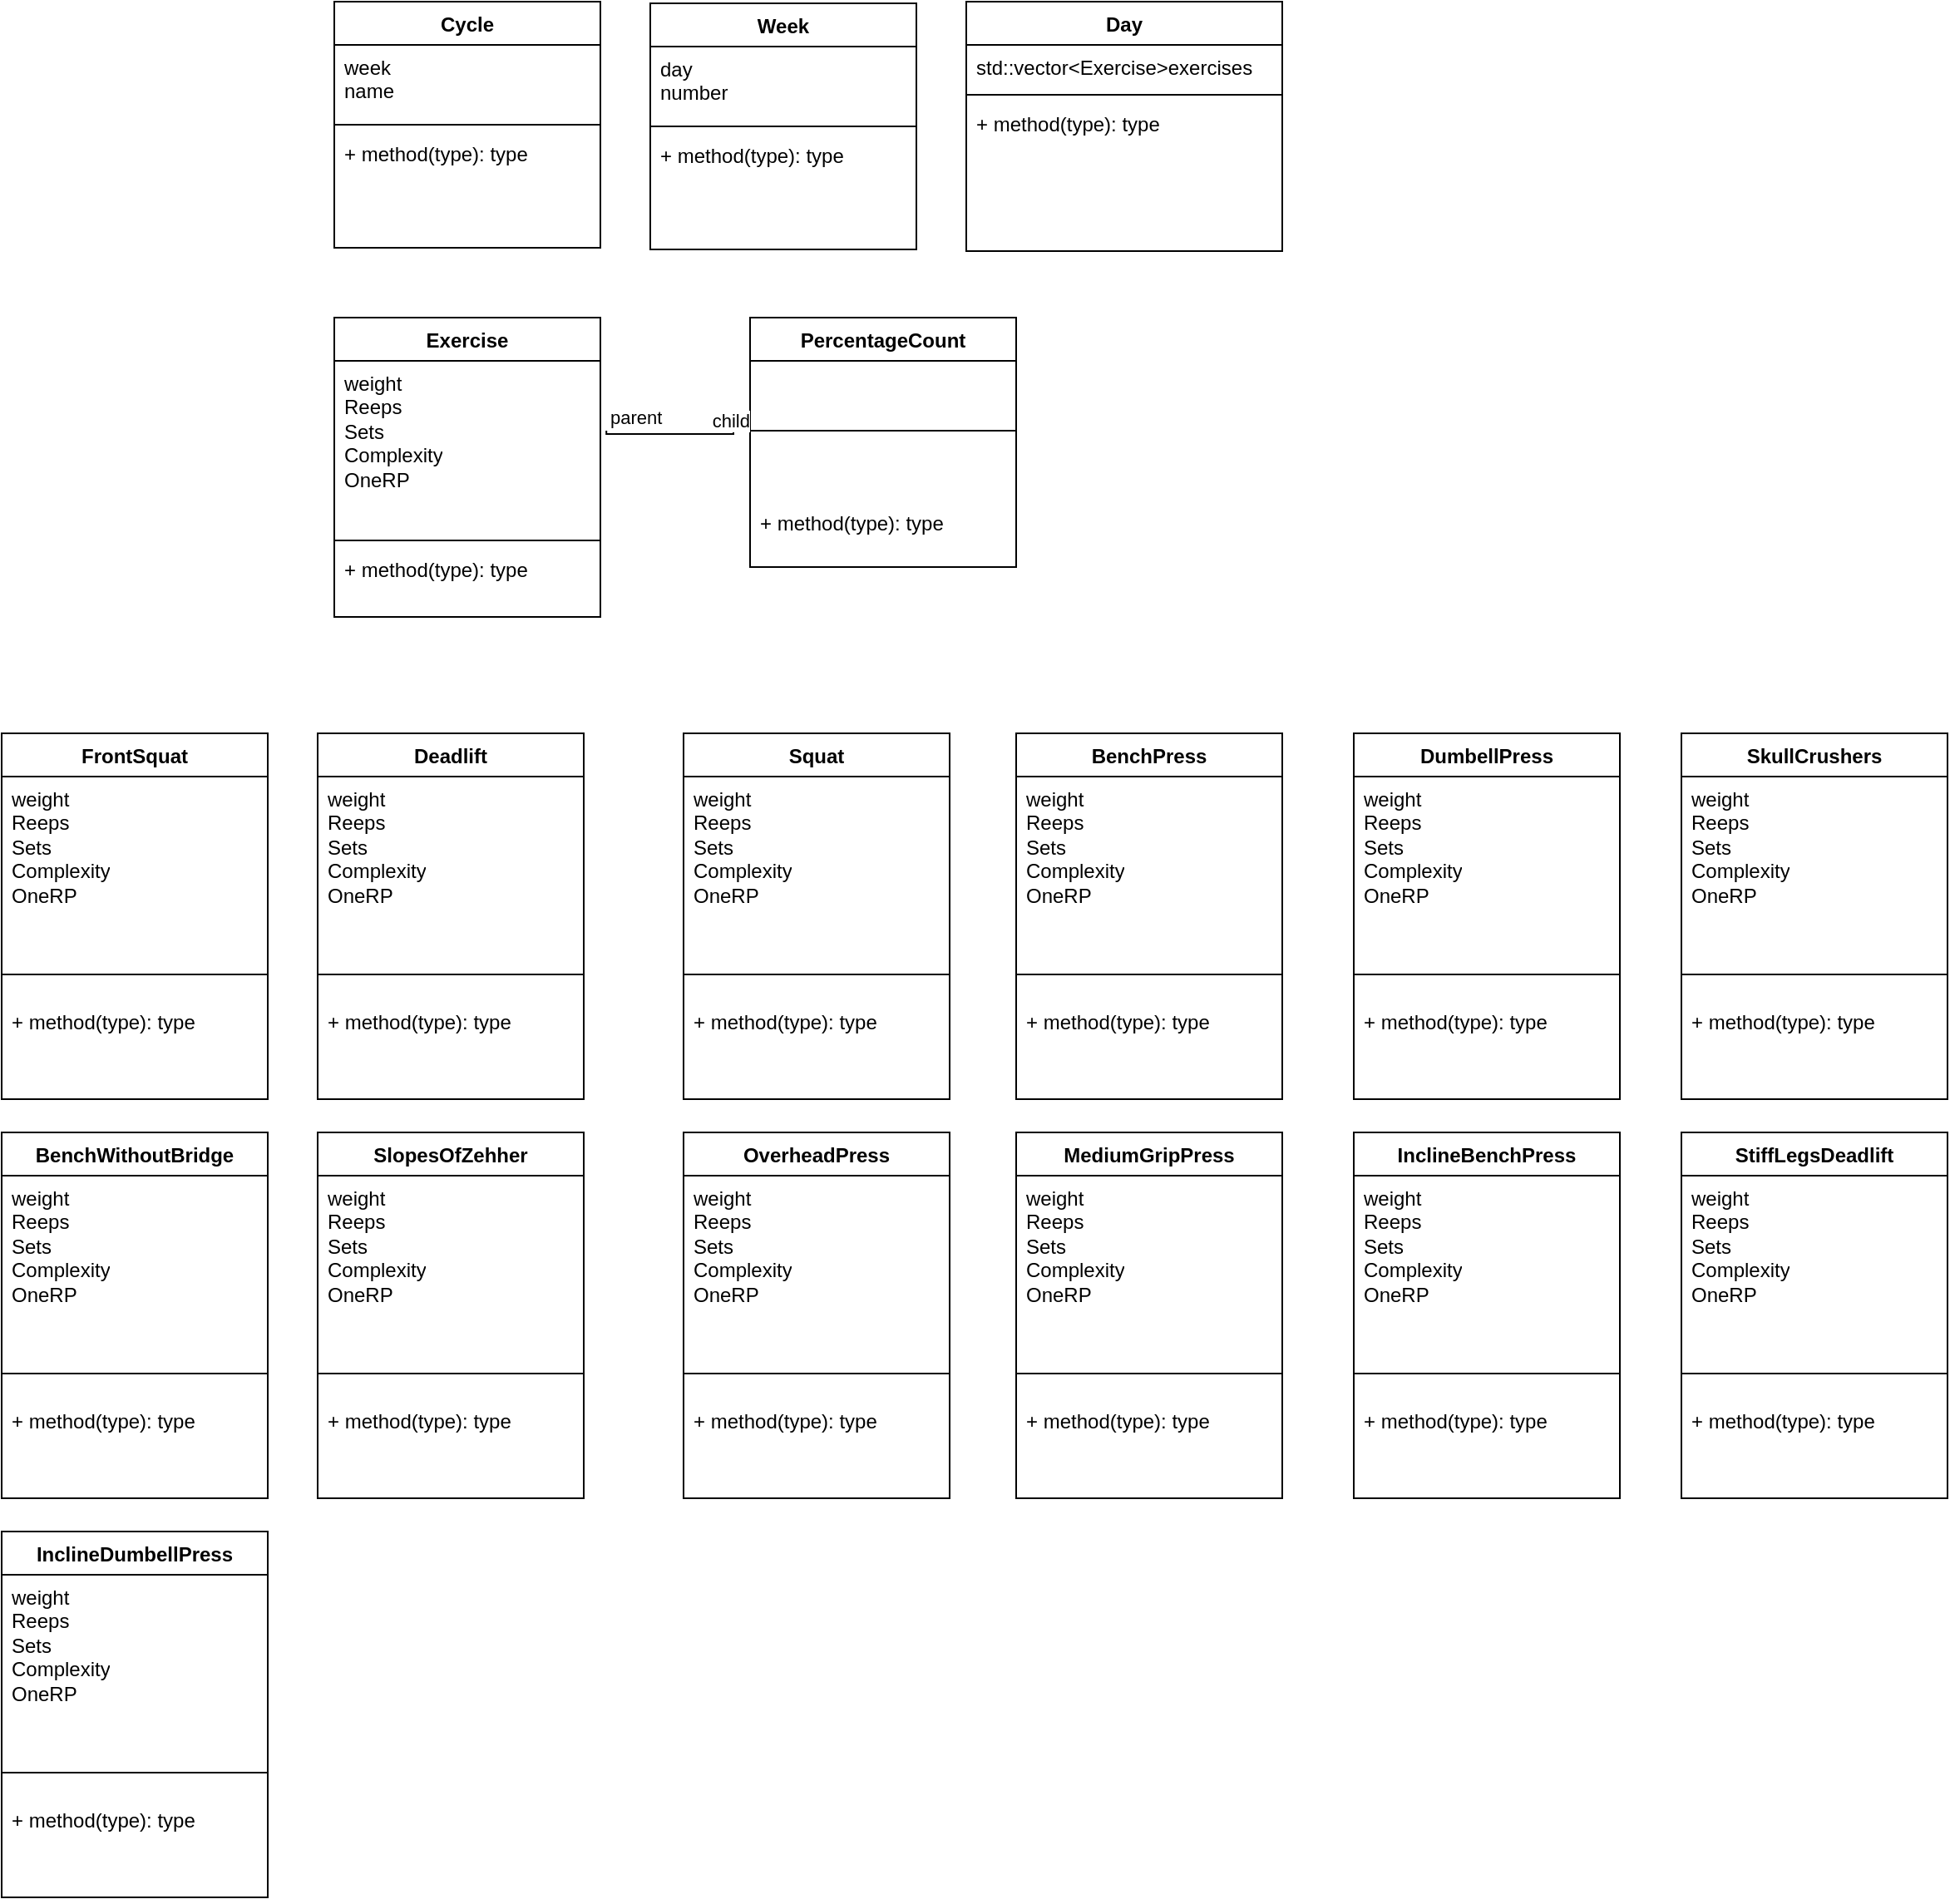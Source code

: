 <mxfile version="24.2.2" type="github">
  <diagram name="Страница — 1" id="YA5vIW9l-9I8oXWnI1cK">
    <mxGraphModel dx="3094" dy="861" grid="1" gridSize="10" guides="1" tooltips="1" connect="1" arrows="1" fold="1" page="1" pageScale="1" pageWidth="827" pageHeight="1169" math="0" shadow="0">
      <root>
        <mxCell id="0" />
        <mxCell id="1" parent="0" />
        <mxCell id="9zENfBd5FXbKs8G1KEoR-4" value="Cycle" style="swimlane;fontStyle=1;align=center;verticalAlign=top;childLayout=stackLayout;horizontal=1;startSize=26;horizontalStack=0;resizeParent=1;resizeParentMax=0;resizeLast=0;collapsible=1;marginBottom=0;whiteSpace=wrap;html=1;" parent="1" vertex="1">
          <mxGeometry x="-1440" y="170" width="160" height="148" as="geometry" />
        </mxCell>
        <mxCell id="9zENfBd5FXbKs8G1KEoR-5" value="week&lt;div&gt;name&lt;/div&gt;&lt;div&gt;&lt;br&gt;&lt;/div&gt;" style="text;strokeColor=none;fillColor=none;align=left;verticalAlign=top;spacingLeft=4;spacingRight=4;overflow=hidden;rotatable=0;points=[[0,0.5],[1,0.5]];portConstraint=eastwest;whiteSpace=wrap;html=1;" parent="9zENfBd5FXbKs8G1KEoR-4" vertex="1">
          <mxGeometry y="26" width="160" height="44" as="geometry" />
        </mxCell>
        <mxCell id="9zENfBd5FXbKs8G1KEoR-6" value="" style="line;strokeWidth=1;fillColor=none;align=left;verticalAlign=middle;spacingTop=-1;spacingLeft=3;spacingRight=3;rotatable=0;labelPosition=right;points=[];portConstraint=eastwest;strokeColor=inherit;" parent="9zENfBd5FXbKs8G1KEoR-4" vertex="1">
          <mxGeometry y="70" width="160" height="8" as="geometry" />
        </mxCell>
        <mxCell id="9zENfBd5FXbKs8G1KEoR-7" value="+ method(type): type" style="text;strokeColor=none;fillColor=none;align=left;verticalAlign=top;spacingLeft=4;spacingRight=4;overflow=hidden;rotatable=0;points=[[0,0.5],[1,0.5]];portConstraint=eastwest;whiteSpace=wrap;html=1;" parent="9zENfBd5FXbKs8G1KEoR-4" vertex="1">
          <mxGeometry y="78" width="160" height="70" as="geometry" />
        </mxCell>
        <mxCell id="9zENfBd5FXbKs8G1KEoR-8" value="Week" style="swimlane;fontStyle=1;align=center;verticalAlign=top;childLayout=stackLayout;horizontal=1;startSize=26;horizontalStack=0;resizeParent=1;resizeParentMax=0;resizeLast=0;collapsible=1;marginBottom=0;whiteSpace=wrap;html=1;" parent="1" vertex="1">
          <mxGeometry x="-1250" y="171" width="160" height="148" as="geometry" />
        </mxCell>
        <mxCell id="9zENfBd5FXbKs8G1KEoR-9" value="day&lt;div&gt;number&lt;/div&gt;" style="text;strokeColor=none;fillColor=none;align=left;verticalAlign=top;spacingLeft=4;spacingRight=4;overflow=hidden;rotatable=0;points=[[0,0.5],[1,0.5]];portConstraint=eastwest;whiteSpace=wrap;html=1;" parent="9zENfBd5FXbKs8G1KEoR-8" vertex="1">
          <mxGeometry y="26" width="160" height="44" as="geometry" />
        </mxCell>
        <mxCell id="9zENfBd5FXbKs8G1KEoR-10" value="" style="line;strokeWidth=1;fillColor=none;align=left;verticalAlign=middle;spacingTop=-1;spacingLeft=3;spacingRight=3;rotatable=0;labelPosition=right;points=[];portConstraint=eastwest;strokeColor=inherit;" parent="9zENfBd5FXbKs8G1KEoR-8" vertex="1">
          <mxGeometry y="70" width="160" height="8" as="geometry" />
        </mxCell>
        <mxCell id="9zENfBd5FXbKs8G1KEoR-11" value="+ method(type): type" style="text;strokeColor=none;fillColor=none;align=left;verticalAlign=top;spacingLeft=4;spacingRight=4;overflow=hidden;rotatable=0;points=[[0,0.5],[1,0.5]];portConstraint=eastwest;whiteSpace=wrap;html=1;" parent="9zENfBd5FXbKs8G1KEoR-8" vertex="1">
          <mxGeometry y="78" width="160" height="70" as="geometry" />
        </mxCell>
        <mxCell id="9zENfBd5FXbKs8G1KEoR-14" value="Day" style="swimlane;fontStyle=1;align=center;verticalAlign=top;childLayout=stackLayout;horizontal=1;startSize=26;horizontalStack=0;resizeParent=1;resizeParentMax=0;resizeLast=0;collapsible=1;marginBottom=0;whiteSpace=wrap;html=1;" parent="1" vertex="1">
          <mxGeometry x="-1060" y="170" width="190" height="150" as="geometry" />
        </mxCell>
        <mxCell id="9zENfBd5FXbKs8G1KEoR-15" value="std::vector&amp;lt;Exercise&amp;gt;exercises" style="text;strokeColor=none;fillColor=none;align=left;verticalAlign=top;spacingLeft=4;spacingRight=4;overflow=hidden;rotatable=0;points=[[0,0.5],[1,0.5]];portConstraint=eastwest;whiteSpace=wrap;html=1;" parent="9zENfBd5FXbKs8G1KEoR-14" vertex="1">
          <mxGeometry y="26" width="190" height="26" as="geometry" />
        </mxCell>
        <mxCell id="9zENfBd5FXbKs8G1KEoR-16" value="" style="line;strokeWidth=1;fillColor=none;align=left;verticalAlign=middle;spacingTop=-1;spacingLeft=3;spacingRight=3;rotatable=0;labelPosition=right;points=[];portConstraint=eastwest;strokeColor=inherit;" parent="9zENfBd5FXbKs8G1KEoR-14" vertex="1">
          <mxGeometry y="52" width="190" height="8" as="geometry" />
        </mxCell>
        <mxCell id="9zENfBd5FXbKs8G1KEoR-17" value="+ method(type): type" style="text;strokeColor=none;fillColor=none;align=left;verticalAlign=top;spacingLeft=4;spacingRight=4;overflow=hidden;rotatable=0;points=[[0,0.5],[1,0.5]];portConstraint=eastwest;whiteSpace=wrap;html=1;" parent="9zENfBd5FXbKs8G1KEoR-14" vertex="1">
          <mxGeometry y="60" width="190" height="90" as="geometry" />
        </mxCell>
        <mxCell id="9zENfBd5FXbKs8G1KEoR-18" value="Exercise" style="swimlane;fontStyle=1;align=center;verticalAlign=top;childLayout=stackLayout;horizontal=1;startSize=26;horizontalStack=0;resizeParent=1;resizeParentMax=0;resizeLast=0;collapsible=1;marginBottom=0;whiteSpace=wrap;html=1;" parent="1" vertex="1">
          <mxGeometry x="-1440" y="360" width="160" height="180" as="geometry" />
        </mxCell>
        <mxCell id="9zENfBd5FXbKs8G1KEoR-19" value="&lt;div&gt;weight&lt;/div&gt;&lt;div&gt;Reeps&lt;/div&gt;&lt;div&gt;Sets&lt;/div&gt;&lt;div&gt;Complexity&lt;/div&gt;&lt;div&gt;OneRP&amp;nbsp;&lt;/div&gt;&lt;div&gt;&lt;br&gt;&lt;/div&gt;" style="text;strokeColor=none;fillColor=none;align=left;verticalAlign=top;spacingLeft=4;spacingRight=4;overflow=hidden;rotatable=0;points=[[0,0.5],[1,0.5]];portConstraint=eastwest;whiteSpace=wrap;html=1;" parent="9zENfBd5FXbKs8G1KEoR-18" vertex="1">
          <mxGeometry y="26" width="160" height="104" as="geometry" />
        </mxCell>
        <mxCell id="9zENfBd5FXbKs8G1KEoR-20" value="" style="line;strokeWidth=1;fillColor=none;align=left;verticalAlign=middle;spacingTop=-1;spacingLeft=3;spacingRight=3;rotatable=0;labelPosition=right;points=[];portConstraint=eastwest;strokeColor=inherit;" parent="9zENfBd5FXbKs8G1KEoR-18" vertex="1">
          <mxGeometry y="130" width="160" height="8" as="geometry" />
        </mxCell>
        <mxCell id="9zENfBd5FXbKs8G1KEoR-21" value="+ method(type): type" style="text;strokeColor=none;fillColor=none;align=left;verticalAlign=top;spacingLeft=4;spacingRight=4;overflow=hidden;rotatable=0;points=[[0,0.5],[1,0.5]];portConstraint=eastwest;whiteSpace=wrap;html=1;" parent="9zENfBd5FXbKs8G1KEoR-18" vertex="1">
          <mxGeometry y="138" width="160" height="42" as="geometry" />
        </mxCell>
        <mxCell id="9zENfBd5FXbKs8G1KEoR-22" value="PercentageCount" style="swimlane;fontStyle=1;align=center;verticalAlign=top;childLayout=stackLayout;horizontal=1;startSize=26;horizontalStack=0;resizeParent=1;resizeParentMax=0;resizeLast=0;collapsible=1;marginBottom=0;whiteSpace=wrap;html=1;" parent="1" vertex="1">
          <mxGeometry x="-1190" y="360" width="160" height="150" as="geometry" />
        </mxCell>
        <mxCell id="9zENfBd5FXbKs8G1KEoR-24" value="" style="line;strokeWidth=1;fillColor=none;align=left;verticalAlign=middle;spacingTop=-1;spacingLeft=3;spacingRight=3;rotatable=0;labelPosition=right;points=[];portConstraint=eastwest;strokeColor=inherit;" parent="9zENfBd5FXbKs8G1KEoR-22" vertex="1">
          <mxGeometry y="26" width="160" height="84" as="geometry" />
        </mxCell>
        <mxCell id="9zENfBd5FXbKs8G1KEoR-25" value="+ method(type): type" style="text;strokeColor=none;fillColor=none;align=left;verticalAlign=top;spacingLeft=4;spacingRight=4;overflow=hidden;rotatable=0;points=[[0,0.5],[1,0.5]];portConstraint=eastwest;whiteSpace=wrap;html=1;" parent="9zENfBd5FXbKs8G1KEoR-22" vertex="1">
          <mxGeometry y="110" width="160" height="40" as="geometry" />
        </mxCell>
        <mxCell id="9zENfBd5FXbKs8G1KEoR-29" value="" style="endArrow=none;html=1;edgeStyle=orthogonalEdgeStyle;rounded=0;exitX=1;exitY=0.5;exitDx=0;exitDy=0;" parent="1" edge="1">
          <mxGeometry relative="1" as="geometry">
            <mxPoint x="-1276.4" y="428" as="sourcePoint" />
            <mxPoint x="-1200" y="430" as="targetPoint" />
            <Array as="points">
              <mxPoint x="-1276" y="430" />
              <mxPoint x="-1200" y="430" />
              <mxPoint x="-1200" y="428" />
            </Array>
          </mxGeometry>
        </mxCell>
        <mxCell id="9zENfBd5FXbKs8G1KEoR-30" value="parent" style="edgeLabel;resizable=0;html=1;align=left;verticalAlign=bottom;" parent="9zENfBd5FXbKs8G1KEoR-29" connectable="0" vertex="1">
          <mxGeometry x="-1" relative="1" as="geometry" />
        </mxCell>
        <mxCell id="9zENfBd5FXbKs8G1KEoR-31" value="child" style="edgeLabel;resizable=0;html=1;align=right;verticalAlign=bottom;" parent="9zENfBd5FXbKs8G1KEoR-29" connectable="0" vertex="1">
          <mxGeometry x="1" relative="1" as="geometry">
            <mxPoint x="10" as="offset" />
          </mxGeometry>
        </mxCell>
        <mxCell id="9zENfBd5FXbKs8G1KEoR-39" value="Deadlift" style="swimlane;fontStyle=1;align=center;verticalAlign=top;childLayout=stackLayout;horizontal=1;startSize=26;horizontalStack=0;resizeParent=1;resizeParentMax=0;resizeLast=0;collapsible=1;marginBottom=0;whiteSpace=wrap;html=1;" parent="1" vertex="1">
          <mxGeometry x="-1450" y="610" width="160" height="220" as="geometry" />
        </mxCell>
        <mxCell id="9zENfBd5FXbKs8G1KEoR-40" value="&lt;div&gt;weight&lt;/div&gt;&lt;div&gt;Reeps&lt;/div&gt;&lt;div&gt;Sets&lt;/div&gt;&lt;div&gt;Complexity&lt;/div&gt;&lt;div&gt;OneRP&amp;nbsp;&lt;/div&gt;&lt;div&gt;&lt;br&gt;&lt;/div&gt;" style="text;strokeColor=none;fillColor=none;align=left;verticalAlign=top;spacingLeft=4;spacingRight=4;overflow=hidden;rotatable=0;points=[[0,0.5],[1,0.5]];portConstraint=eastwest;whiteSpace=wrap;html=1;" parent="9zENfBd5FXbKs8G1KEoR-39" vertex="1">
          <mxGeometry y="26" width="160" height="104" as="geometry" />
        </mxCell>
        <mxCell id="9zENfBd5FXbKs8G1KEoR-41" value="" style="line;strokeWidth=1;fillColor=none;align=left;verticalAlign=middle;spacingTop=-1;spacingLeft=3;spacingRight=3;rotatable=0;labelPosition=right;points=[];portConstraint=eastwest;strokeColor=inherit;" parent="9zENfBd5FXbKs8G1KEoR-39" vertex="1">
          <mxGeometry y="130" width="160" height="30" as="geometry" />
        </mxCell>
        <mxCell id="9zENfBd5FXbKs8G1KEoR-42" value="+ method(type): type" style="text;strokeColor=none;fillColor=none;align=left;verticalAlign=top;spacingLeft=4;spacingRight=4;overflow=hidden;rotatable=0;points=[[0,0.5],[1,0.5]];portConstraint=eastwest;whiteSpace=wrap;html=1;" parent="9zENfBd5FXbKs8G1KEoR-39" vertex="1">
          <mxGeometry y="160" width="160" height="60" as="geometry" />
        </mxCell>
        <mxCell id="9zENfBd5FXbKs8G1KEoR-43" value="Squat" style="swimlane;fontStyle=1;align=center;verticalAlign=top;childLayout=stackLayout;horizontal=1;startSize=26;horizontalStack=0;resizeParent=1;resizeParentMax=0;resizeLast=0;collapsible=1;marginBottom=0;whiteSpace=wrap;html=1;" parent="1" vertex="1">
          <mxGeometry x="-1230" y="610" width="160" height="220" as="geometry" />
        </mxCell>
        <mxCell id="9zENfBd5FXbKs8G1KEoR-44" value="&lt;div&gt;weight&lt;/div&gt;&lt;div&gt;Reeps&lt;/div&gt;&lt;div&gt;Sets&lt;/div&gt;&lt;div&gt;Complexity&lt;/div&gt;&lt;div&gt;OneRP&amp;nbsp;&lt;/div&gt;&lt;div&gt;&lt;br&gt;&lt;/div&gt;" style="text;strokeColor=none;fillColor=none;align=left;verticalAlign=top;spacingLeft=4;spacingRight=4;overflow=hidden;rotatable=0;points=[[0,0.5],[1,0.5]];portConstraint=eastwest;whiteSpace=wrap;html=1;" parent="9zENfBd5FXbKs8G1KEoR-43" vertex="1">
          <mxGeometry y="26" width="160" height="104" as="geometry" />
        </mxCell>
        <mxCell id="9zENfBd5FXbKs8G1KEoR-45" value="" style="line;strokeWidth=1;fillColor=none;align=left;verticalAlign=middle;spacingTop=-1;spacingLeft=3;spacingRight=3;rotatable=0;labelPosition=right;points=[];portConstraint=eastwest;strokeColor=inherit;" parent="9zENfBd5FXbKs8G1KEoR-43" vertex="1">
          <mxGeometry y="130" width="160" height="30" as="geometry" />
        </mxCell>
        <mxCell id="9zENfBd5FXbKs8G1KEoR-46" value="+ method(type): type" style="text;strokeColor=none;fillColor=none;align=left;verticalAlign=top;spacingLeft=4;spacingRight=4;overflow=hidden;rotatable=0;points=[[0,0.5],[1,0.5]];portConstraint=eastwest;whiteSpace=wrap;html=1;" parent="9zENfBd5FXbKs8G1KEoR-43" vertex="1">
          <mxGeometry y="160" width="160" height="60" as="geometry" />
        </mxCell>
        <mxCell id="9zENfBd5FXbKs8G1KEoR-48" value="BenchPress" style="swimlane;fontStyle=1;align=center;verticalAlign=top;childLayout=stackLayout;horizontal=1;startSize=26;horizontalStack=0;resizeParent=1;resizeParentMax=0;resizeLast=0;collapsible=1;marginBottom=0;whiteSpace=wrap;html=1;" parent="1" vertex="1">
          <mxGeometry x="-1030" y="610" width="160" height="220" as="geometry" />
        </mxCell>
        <mxCell id="9zENfBd5FXbKs8G1KEoR-49" value="&lt;div&gt;weight&lt;/div&gt;&lt;div&gt;Reeps&lt;/div&gt;&lt;div&gt;Sets&lt;/div&gt;&lt;div&gt;Complexity&lt;/div&gt;&lt;div&gt;OneRP&amp;nbsp;&lt;/div&gt;&lt;div&gt;&lt;br&gt;&lt;/div&gt;" style="text;strokeColor=none;fillColor=none;align=left;verticalAlign=top;spacingLeft=4;spacingRight=4;overflow=hidden;rotatable=0;points=[[0,0.5],[1,0.5]];portConstraint=eastwest;whiteSpace=wrap;html=1;" parent="9zENfBd5FXbKs8G1KEoR-48" vertex="1">
          <mxGeometry y="26" width="160" height="104" as="geometry" />
        </mxCell>
        <mxCell id="9zENfBd5FXbKs8G1KEoR-50" value="" style="line;strokeWidth=1;fillColor=none;align=left;verticalAlign=middle;spacingTop=-1;spacingLeft=3;spacingRight=3;rotatable=0;labelPosition=right;points=[];portConstraint=eastwest;strokeColor=inherit;" parent="9zENfBd5FXbKs8G1KEoR-48" vertex="1">
          <mxGeometry y="130" width="160" height="30" as="geometry" />
        </mxCell>
        <mxCell id="9zENfBd5FXbKs8G1KEoR-51" value="+ method(type): type" style="text;strokeColor=none;fillColor=none;align=left;verticalAlign=top;spacingLeft=4;spacingRight=4;overflow=hidden;rotatable=0;points=[[0,0.5],[1,0.5]];portConstraint=eastwest;whiteSpace=wrap;html=1;" parent="9zENfBd5FXbKs8G1KEoR-48" vertex="1">
          <mxGeometry y="160" width="160" height="60" as="geometry" />
        </mxCell>
        <mxCell id="9zENfBd5FXbKs8G1KEoR-53" value="FrontSquat" style="swimlane;fontStyle=1;align=center;verticalAlign=top;childLayout=stackLayout;horizontal=1;startSize=26;horizontalStack=0;resizeParent=1;resizeParentMax=0;resizeLast=0;collapsible=1;marginBottom=0;whiteSpace=wrap;html=1;" parent="1" vertex="1">
          <mxGeometry x="-1640" y="610" width="160" height="220" as="geometry" />
        </mxCell>
        <mxCell id="9zENfBd5FXbKs8G1KEoR-54" value="&lt;div&gt;weight&lt;/div&gt;&lt;div&gt;Reeps&lt;/div&gt;&lt;div&gt;Sets&lt;/div&gt;&lt;div&gt;Complexity&lt;/div&gt;&lt;div&gt;OneRP&amp;nbsp;&lt;/div&gt;&lt;div&gt;&lt;br&gt;&lt;/div&gt;" style="text;strokeColor=none;fillColor=none;align=left;verticalAlign=top;spacingLeft=4;spacingRight=4;overflow=hidden;rotatable=0;points=[[0,0.5],[1,0.5]];portConstraint=eastwest;whiteSpace=wrap;html=1;" parent="9zENfBd5FXbKs8G1KEoR-53" vertex="1">
          <mxGeometry y="26" width="160" height="104" as="geometry" />
        </mxCell>
        <mxCell id="9zENfBd5FXbKs8G1KEoR-55" value="" style="line;strokeWidth=1;fillColor=none;align=left;verticalAlign=middle;spacingTop=-1;spacingLeft=3;spacingRight=3;rotatable=0;labelPosition=right;points=[];portConstraint=eastwest;strokeColor=inherit;" parent="9zENfBd5FXbKs8G1KEoR-53" vertex="1">
          <mxGeometry y="130" width="160" height="30" as="geometry" />
        </mxCell>
        <mxCell id="9zENfBd5FXbKs8G1KEoR-56" value="+ method(type): type" style="text;strokeColor=none;fillColor=none;align=left;verticalAlign=top;spacingLeft=4;spacingRight=4;overflow=hidden;rotatable=0;points=[[0,0.5],[1,0.5]];portConstraint=eastwest;whiteSpace=wrap;html=1;" parent="9zENfBd5FXbKs8G1KEoR-53" vertex="1">
          <mxGeometry y="160" width="160" height="60" as="geometry" />
        </mxCell>
        <mxCell id="9zENfBd5FXbKs8G1KEoR-57" value="DumbellPress" style="swimlane;fontStyle=1;align=center;verticalAlign=top;childLayout=stackLayout;horizontal=1;startSize=26;horizontalStack=0;resizeParent=1;resizeParentMax=0;resizeLast=0;collapsible=1;marginBottom=0;whiteSpace=wrap;html=1;" parent="1" vertex="1">
          <mxGeometry x="-827" y="610" width="160" height="220" as="geometry" />
        </mxCell>
        <mxCell id="9zENfBd5FXbKs8G1KEoR-58" value="&lt;div&gt;weight&lt;/div&gt;&lt;div&gt;Reeps&lt;/div&gt;&lt;div&gt;Sets&lt;/div&gt;&lt;div&gt;Complexity&lt;/div&gt;&lt;div&gt;OneRP&amp;nbsp;&lt;/div&gt;&lt;div&gt;&lt;br&gt;&lt;/div&gt;" style="text;strokeColor=none;fillColor=none;align=left;verticalAlign=top;spacingLeft=4;spacingRight=4;overflow=hidden;rotatable=0;points=[[0,0.5],[1,0.5]];portConstraint=eastwest;whiteSpace=wrap;html=1;" parent="9zENfBd5FXbKs8G1KEoR-57" vertex="1">
          <mxGeometry y="26" width="160" height="104" as="geometry" />
        </mxCell>
        <mxCell id="9zENfBd5FXbKs8G1KEoR-59" value="" style="line;strokeWidth=1;fillColor=none;align=left;verticalAlign=middle;spacingTop=-1;spacingLeft=3;spacingRight=3;rotatable=0;labelPosition=right;points=[];portConstraint=eastwest;strokeColor=inherit;" parent="9zENfBd5FXbKs8G1KEoR-57" vertex="1">
          <mxGeometry y="130" width="160" height="30" as="geometry" />
        </mxCell>
        <mxCell id="9zENfBd5FXbKs8G1KEoR-60" value="+ method(type): type" style="text;strokeColor=none;fillColor=none;align=left;verticalAlign=top;spacingLeft=4;spacingRight=4;overflow=hidden;rotatable=0;points=[[0,0.5],[1,0.5]];portConstraint=eastwest;whiteSpace=wrap;html=1;" parent="9zENfBd5FXbKs8G1KEoR-57" vertex="1">
          <mxGeometry y="160" width="160" height="60" as="geometry" />
        </mxCell>
        <mxCell id="9zENfBd5FXbKs8G1KEoR-61" value="SkullCrushers" style="swimlane;fontStyle=1;align=center;verticalAlign=top;childLayout=stackLayout;horizontal=1;startSize=26;horizontalStack=0;resizeParent=1;resizeParentMax=0;resizeLast=0;collapsible=1;marginBottom=0;whiteSpace=wrap;html=1;" parent="1" vertex="1">
          <mxGeometry x="-630" y="610" width="160" height="220" as="geometry" />
        </mxCell>
        <mxCell id="9zENfBd5FXbKs8G1KEoR-62" value="&lt;div&gt;weight&lt;/div&gt;&lt;div&gt;Reeps&lt;/div&gt;&lt;div&gt;Sets&lt;/div&gt;&lt;div&gt;Complexity&lt;/div&gt;&lt;div&gt;OneRP&amp;nbsp;&lt;/div&gt;&lt;div&gt;&lt;br&gt;&lt;/div&gt;" style="text;strokeColor=none;fillColor=none;align=left;verticalAlign=top;spacingLeft=4;spacingRight=4;overflow=hidden;rotatable=0;points=[[0,0.5],[1,0.5]];portConstraint=eastwest;whiteSpace=wrap;html=1;" parent="9zENfBd5FXbKs8G1KEoR-61" vertex="1">
          <mxGeometry y="26" width="160" height="104" as="geometry" />
        </mxCell>
        <mxCell id="9zENfBd5FXbKs8G1KEoR-63" value="" style="line;strokeWidth=1;fillColor=none;align=left;verticalAlign=middle;spacingTop=-1;spacingLeft=3;spacingRight=3;rotatable=0;labelPosition=right;points=[];portConstraint=eastwest;strokeColor=inherit;" parent="9zENfBd5FXbKs8G1KEoR-61" vertex="1">
          <mxGeometry y="130" width="160" height="30" as="geometry" />
        </mxCell>
        <mxCell id="9zENfBd5FXbKs8G1KEoR-64" value="+ method(type): type" style="text;strokeColor=none;fillColor=none;align=left;verticalAlign=top;spacingLeft=4;spacingRight=4;overflow=hidden;rotatable=0;points=[[0,0.5],[1,0.5]];portConstraint=eastwest;whiteSpace=wrap;html=1;" parent="9zENfBd5FXbKs8G1KEoR-61" vertex="1">
          <mxGeometry y="160" width="160" height="60" as="geometry" />
        </mxCell>
        <mxCell id="9zENfBd5FXbKs8G1KEoR-65" value="BenchWithoutBridge" style="swimlane;fontStyle=1;align=center;verticalAlign=top;childLayout=stackLayout;horizontal=1;startSize=26;horizontalStack=0;resizeParent=1;resizeParentMax=0;resizeLast=0;collapsible=1;marginBottom=0;whiteSpace=wrap;html=1;" parent="1" vertex="1">
          <mxGeometry x="-1640" y="850" width="160" height="220" as="geometry" />
        </mxCell>
        <mxCell id="9zENfBd5FXbKs8G1KEoR-66" value="&lt;div&gt;weight&lt;/div&gt;&lt;div&gt;Reeps&lt;/div&gt;&lt;div&gt;Sets&lt;/div&gt;&lt;div&gt;Complexity&lt;/div&gt;&lt;div&gt;OneRP&amp;nbsp;&lt;/div&gt;&lt;div&gt;&lt;br&gt;&lt;/div&gt;" style="text;strokeColor=none;fillColor=none;align=left;verticalAlign=top;spacingLeft=4;spacingRight=4;overflow=hidden;rotatable=0;points=[[0,0.5],[1,0.5]];portConstraint=eastwest;whiteSpace=wrap;html=1;" parent="9zENfBd5FXbKs8G1KEoR-65" vertex="1">
          <mxGeometry y="26" width="160" height="104" as="geometry" />
        </mxCell>
        <mxCell id="9zENfBd5FXbKs8G1KEoR-67" value="" style="line;strokeWidth=1;fillColor=none;align=left;verticalAlign=middle;spacingTop=-1;spacingLeft=3;spacingRight=3;rotatable=0;labelPosition=right;points=[];portConstraint=eastwest;strokeColor=inherit;" parent="9zENfBd5FXbKs8G1KEoR-65" vertex="1">
          <mxGeometry y="130" width="160" height="30" as="geometry" />
        </mxCell>
        <mxCell id="9zENfBd5FXbKs8G1KEoR-68" value="+ method(type): type" style="text;strokeColor=none;fillColor=none;align=left;verticalAlign=top;spacingLeft=4;spacingRight=4;overflow=hidden;rotatable=0;points=[[0,0.5],[1,0.5]];portConstraint=eastwest;whiteSpace=wrap;html=1;" parent="9zENfBd5FXbKs8G1KEoR-65" vertex="1">
          <mxGeometry y="160" width="160" height="60" as="geometry" />
        </mxCell>
        <mxCell id="9zENfBd5FXbKs8G1KEoR-69" value="SlopesOfZehher" style="swimlane;fontStyle=1;align=center;verticalAlign=top;childLayout=stackLayout;horizontal=1;startSize=26;horizontalStack=0;resizeParent=1;resizeParentMax=0;resizeLast=0;collapsible=1;marginBottom=0;whiteSpace=wrap;html=1;" parent="1" vertex="1">
          <mxGeometry x="-1450" y="850" width="160" height="220" as="geometry" />
        </mxCell>
        <mxCell id="9zENfBd5FXbKs8G1KEoR-70" value="&lt;div&gt;weight&lt;/div&gt;&lt;div&gt;Reeps&lt;/div&gt;&lt;div&gt;Sets&lt;/div&gt;&lt;div&gt;Complexity&lt;/div&gt;&lt;div&gt;OneRP&amp;nbsp;&lt;/div&gt;&lt;div&gt;&lt;br&gt;&lt;/div&gt;" style="text;strokeColor=none;fillColor=none;align=left;verticalAlign=top;spacingLeft=4;spacingRight=4;overflow=hidden;rotatable=0;points=[[0,0.5],[1,0.5]];portConstraint=eastwest;whiteSpace=wrap;html=1;" parent="9zENfBd5FXbKs8G1KEoR-69" vertex="1">
          <mxGeometry y="26" width="160" height="104" as="geometry" />
        </mxCell>
        <mxCell id="9zENfBd5FXbKs8G1KEoR-71" value="" style="line;strokeWidth=1;fillColor=none;align=left;verticalAlign=middle;spacingTop=-1;spacingLeft=3;spacingRight=3;rotatable=0;labelPosition=right;points=[];portConstraint=eastwest;strokeColor=inherit;" parent="9zENfBd5FXbKs8G1KEoR-69" vertex="1">
          <mxGeometry y="130" width="160" height="30" as="geometry" />
        </mxCell>
        <mxCell id="9zENfBd5FXbKs8G1KEoR-72" value="+ method(type): type" style="text;strokeColor=none;fillColor=none;align=left;verticalAlign=top;spacingLeft=4;spacingRight=4;overflow=hidden;rotatable=0;points=[[0,0.5],[1,0.5]];portConstraint=eastwest;whiteSpace=wrap;html=1;" parent="9zENfBd5FXbKs8G1KEoR-69" vertex="1">
          <mxGeometry y="160" width="160" height="60" as="geometry" />
        </mxCell>
        <mxCell id="BHGopGzuXaX2ucWg6kML-1" value="OverheadPress" style="swimlane;fontStyle=1;align=center;verticalAlign=top;childLayout=stackLayout;horizontal=1;startSize=26;horizontalStack=0;resizeParent=1;resizeParentMax=0;resizeLast=0;collapsible=1;marginBottom=0;whiteSpace=wrap;html=1;" vertex="1" parent="1">
          <mxGeometry x="-1230" y="850" width="160" height="220" as="geometry" />
        </mxCell>
        <mxCell id="BHGopGzuXaX2ucWg6kML-2" value="&lt;div&gt;weight&lt;/div&gt;&lt;div&gt;Reeps&lt;/div&gt;&lt;div&gt;Sets&lt;/div&gt;&lt;div&gt;Complexity&lt;/div&gt;&lt;div&gt;OneRP&amp;nbsp;&lt;/div&gt;&lt;div&gt;&lt;br&gt;&lt;/div&gt;" style="text;strokeColor=none;fillColor=none;align=left;verticalAlign=top;spacingLeft=4;spacingRight=4;overflow=hidden;rotatable=0;points=[[0,0.5],[1,0.5]];portConstraint=eastwest;whiteSpace=wrap;html=1;" vertex="1" parent="BHGopGzuXaX2ucWg6kML-1">
          <mxGeometry y="26" width="160" height="104" as="geometry" />
        </mxCell>
        <mxCell id="BHGopGzuXaX2ucWg6kML-3" value="" style="line;strokeWidth=1;fillColor=none;align=left;verticalAlign=middle;spacingTop=-1;spacingLeft=3;spacingRight=3;rotatable=0;labelPosition=right;points=[];portConstraint=eastwest;strokeColor=inherit;" vertex="1" parent="BHGopGzuXaX2ucWg6kML-1">
          <mxGeometry y="130" width="160" height="30" as="geometry" />
        </mxCell>
        <mxCell id="BHGopGzuXaX2ucWg6kML-4" value="+ method(type): type" style="text;strokeColor=none;fillColor=none;align=left;verticalAlign=top;spacingLeft=4;spacingRight=4;overflow=hidden;rotatable=0;points=[[0,0.5],[1,0.5]];portConstraint=eastwest;whiteSpace=wrap;html=1;" vertex="1" parent="BHGopGzuXaX2ucWg6kML-1">
          <mxGeometry y="160" width="160" height="60" as="geometry" />
        </mxCell>
        <mxCell id="BHGopGzuXaX2ucWg6kML-5" value="MediumGripPress" style="swimlane;fontStyle=1;align=center;verticalAlign=top;childLayout=stackLayout;horizontal=1;startSize=26;horizontalStack=0;resizeParent=1;resizeParentMax=0;resizeLast=0;collapsible=1;marginBottom=0;whiteSpace=wrap;html=1;" vertex="1" parent="1">
          <mxGeometry x="-1030" y="850" width="160" height="220" as="geometry" />
        </mxCell>
        <mxCell id="BHGopGzuXaX2ucWg6kML-6" value="&lt;div&gt;weight&lt;/div&gt;&lt;div&gt;Reeps&lt;/div&gt;&lt;div&gt;Sets&lt;/div&gt;&lt;div&gt;Complexity&lt;/div&gt;&lt;div&gt;OneRP&amp;nbsp;&lt;/div&gt;&lt;div&gt;&lt;br&gt;&lt;/div&gt;" style="text;strokeColor=none;fillColor=none;align=left;verticalAlign=top;spacingLeft=4;spacingRight=4;overflow=hidden;rotatable=0;points=[[0,0.5],[1,0.5]];portConstraint=eastwest;whiteSpace=wrap;html=1;" vertex="1" parent="BHGopGzuXaX2ucWg6kML-5">
          <mxGeometry y="26" width="160" height="104" as="geometry" />
        </mxCell>
        <mxCell id="BHGopGzuXaX2ucWg6kML-7" value="" style="line;strokeWidth=1;fillColor=none;align=left;verticalAlign=middle;spacingTop=-1;spacingLeft=3;spacingRight=3;rotatable=0;labelPosition=right;points=[];portConstraint=eastwest;strokeColor=inherit;" vertex="1" parent="BHGopGzuXaX2ucWg6kML-5">
          <mxGeometry y="130" width="160" height="30" as="geometry" />
        </mxCell>
        <mxCell id="BHGopGzuXaX2ucWg6kML-8" value="+ method(type): type" style="text;strokeColor=none;fillColor=none;align=left;verticalAlign=top;spacingLeft=4;spacingRight=4;overflow=hidden;rotatable=0;points=[[0,0.5],[1,0.5]];portConstraint=eastwest;whiteSpace=wrap;html=1;" vertex="1" parent="BHGopGzuXaX2ucWg6kML-5">
          <mxGeometry y="160" width="160" height="60" as="geometry" />
        </mxCell>
        <mxCell id="BHGopGzuXaX2ucWg6kML-10" value="InclineBenchPress" style="swimlane;fontStyle=1;align=center;verticalAlign=top;childLayout=stackLayout;horizontal=1;startSize=26;horizontalStack=0;resizeParent=1;resizeParentMax=0;resizeLast=0;collapsible=1;marginBottom=0;whiteSpace=wrap;html=1;" vertex="1" parent="1">
          <mxGeometry x="-827" y="850" width="160" height="220" as="geometry" />
        </mxCell>
        <mxCell id="BHGopGzuXaX2ucWg6kML-11" value="&lt;div&gt;weight&lt;/div&gt;&lt;div&gt;Reeps&lt;/div&gt;&lt;div&gt;Sets&lt;/div&gt;&lt;div&gt;Complexity&lt;/div&gt;&lt;div&gt;OneRP&amp;nbsp;&lt;/div&gt;&lt;div&gt;&lt;br&gt;&lt;/div&gt;" style="text;strokeColor=none;fillColor=none;align=left;verticalAlign=top;spacingLeft=4;spacingRight=4;overflow=hidden;rotatable=0;points=[[0,0.5],[1,0.5]];portConstraint=eastwest;whiteSpace=wrap;html=1;" vertex="1" parent="BHGopGzuXaX2ucWg6kML-10">
          <mxGeometry y="26" width="160" height="104" as="geometry" />
        </mxCell>
        <mxCell id="BHGopGzuXaX2ucWg6kML-12" value="" style="line;strokeWidth=1;fillColor=none;align=left;verticalAlign=middle;spacingTop=-1;spacingLeft=3;spacingRight=3;rotatable=0;labelPosition=right;points=[];portConstraint=eastwest;strokeColor=inherit;" vertex="1" parent="BHGopGzuXaX2ucWg6kML-10">
          <mxGeometry y="130" width="160" height="30" as="geometry" />
        </mxCell>
        <mxCell id="BHGopGzuXaX2ucWg6kML-13" value="+ method(type): type" style="text;strokeColor=none;fillColor=none;align=left;verticalAlign=top;spacingLeft=4;spacingRight=4;overflow=hidden;rotatable=0;points=[[0,0.5],[1,0.5]];portConstraint=eastwest;whiteSpace=wrap;html=1;" vertex="1" parent="BHGopGzuXaX2ucWg6kML-10">
          <mxGeometry y="160" width="160" height="60" as="geometry" />
        </mxCell>
        <mxCell id="BHGopGzuXaX2ucWg6kML-14" value="StiffLegsDeadlift" style="swimlane;fontStyle=1;align=center;verticalAlign=top;childLayout=stackLayout;horizontal=1;startSize=26;horizontalStack=0;resizeParent=1;resizeParentMax=0;resizeLast=0;collapsible=1;marginBottom=0;whiteSpace=wrap;html=1;" vertex="1" parent="1">
          <mxGeometry x="-630" y="850" width="160" height="220" as="geometry" />
        </mxCell>
        <mxCell id="BHGopGzuXaX2ucWg6kML-15" value="&lt;div&gt;weight&lt;/div&gt;&lt;div&gt;Reeps&lt;/div&gt;&lt;div&gt;Sets&lt;/div&gt;&lt;div&gt;Complexity&lt;/div&gt;&lt;div&gt;OneRP&amp;nbsp;&lt;/div&gt;&lt;div&gt;&lt;br&gt;&lt;/div&gt;" style="text;strokeColor=none;fillColor=none;align=left;verticalAlign=top;spacingLeft=4;spacingRight=4;overflow=hidden;rotatable=0;points=[[0,0.5],[1,0.5]];portConstraint=eastwest;whiteSpace=wrap;html=1;" vertex="1" parent="BHGopGzuXaX2ucWg6kML-14">
          <mxGeometry y="26" width="160" height="104" as="geometry" />
        </mxCell>
        <mxCell id="BHGopGzuXaX2ucWg6kML-16" value="" style="line;strokeWidth=1;fillColor=none;align=left;verticalAlign=middle;spacingTop=-1;spacingLeft=3;spacingRight=3;rotatable=0;labelPosition=right;points=[];portConstraint=eastwest;strokeColor=inherit;" vertex="1" parent="BHGopGzuXaX2ucWg6kML-14">
          <mxGeometry y="130" width="160" height="30" as="geometry" />
        </mxCell>
        <mxCell id="BHGopGzuXaX2ucWg6kML-17" value="+ method(type): type" style="text;strokeColor=none;fillColor=none;align=left;verticalAlign=top;spacingLeft=4;spacingRight=4;overflow=hidden;rotatable=0;points=[[0,0.5],[1,0.5]];portConstraint=eastwest;whiteSpace=wrap;html=1;" vertex="1" parent="BHGopGzuXaX2ucWg6kML-14">
          <mxGeometry y="160" width="160" height="60" as="geometry" />
        </mxCell>
        <mxCell id="BHGopGzuXaX2ucWg6kML-18" value="InclineDumbellPress" style="swimlane;fontStyle=1;align=center;verticalAlign=top;childLayout=stackLayout;horizontal=1;startSize=26;horizontalStack=0;resizeParent=1;resizeParentMax=0;resizeLast=0;collapsible=1;marginBottom=0;whiteSpace=wrap;html=1;" vertex="1" parent="1">
          <mxGeometry x="-1640" y="1090" width="160" height="220" as="geometry" />
        </mxCell>
        <mxCell id="BHGopGzuXaX2ucWg6kML-19" value="&lt;div&gt;weight&lt;/div&gt;&lt;div&gt;Reeps&lt;/div&gt;&lt;div&gt;Sets&lt;/div&gt;&lt;div&gt;Complexity&lt;/div&gt;&lt;div&gt;OneRP&amp;nbsp;&lt;/div&gt;&lt;div&gt;&lt;br&gt;&lt;/div&gt;" style="text;strokeColor=none;fillColor=none;align=left;verticalAlign=top;spacingLeft=4;spacingRight=4;overflow=hidden;rotatable=0;points=[[0,0.5],[1,0.5]];portConstraint=eastwest;whiteSpace=wrap;html=1;" vertex="1" parent="BHGopGzuXaX2ucWg6kML-18">
          <mxGeometry y="26" width="160" height="104" as="geometry" />
        </mxCell>
        <mxCell id="BHGopGzuXaX2ucWg6kML-20" value="" style="line;strokeWidth=1;fillColor=none;align=left;verticalAlign=middle;spacingTop=-1;spacingLeft=3;spacingRight=3;rotatable=0;labelPosition=right;points=[];portConstraint=eastwest;strokeColor=inherit;" vertex="1" parent="BHGopGzuXaX2ucWg6kML-18">
          <mxGeometry y="130" width="160" height="30" as="geometry" />
        </mxCell>
        <mxCell id="BHGopGzuXaX2ucWg6kML-21" value="+ method(type): type" style="text;strokeColor=none;fillColor=none;align=left;verticalAlign=top;spacingLeft=4;spacingRight=4;overflow=hidden;rotatable=0;points=[[0,0.5],[1,0.5]];portConstraint=eastwest;whiteSpace=wrap;html=1;" vertex="1" parent="BHGopGzuXaX2ucWg6kML-18">
          <mxGeometry y="160" width="160" height="60" as="geometry" />
        </mxCell>
      </root>
    </mxGraphModel>
  </diagram>
</mxfile>
